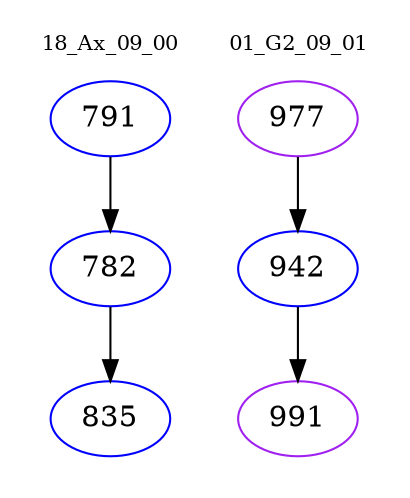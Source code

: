 digraph{
subgraph cluster_0 {
color = white
label = "18_Ax_09_00";
fontsize=10;
T0_791 [label="791", color="blue"]
T0_791 -> T0_782 [color="black"]
T0_782 [label="782", color="blue"]
T0_782 -> T0_835 [color="black"]
T0_835 [label="835", color="blue"]
}
subgraph cluster_1 {
color = white
label = "01_G2_09_01";
fontsize=10;
T1_977 [label="977", color="purple"]
T1_977 -> T1_942 [color="black"]
T1_942 [label="942", color="blue"]
T1_942 -> T1_991 [color="black"]
T1_991 [label="991", color="purple"]
}
}
